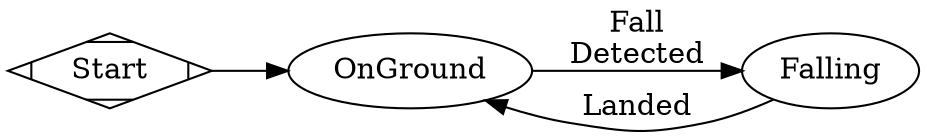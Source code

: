 // FBM - the Falling Body Machine
// Flow - Graphviz Dot
// Directed Graph
digraph G {
    rankdir=LR; // Left to Right, instead of Top to Bottom
    nodesep=.55; // Ensure nodes are separated by at least .55... units?
    overlap=false; // Nodes are not allowed to overlap.
    compound=true; // Allow edges between clusters

    Start [shape=Mdiamond];

    edge [label = ""];
    Start -> OnGround;
    
    edge [label = "Fall\nDetected"];
    OnGround -> Falling;
    
    edge [label = "Landed"];
    Falling -> OnGround;
}
